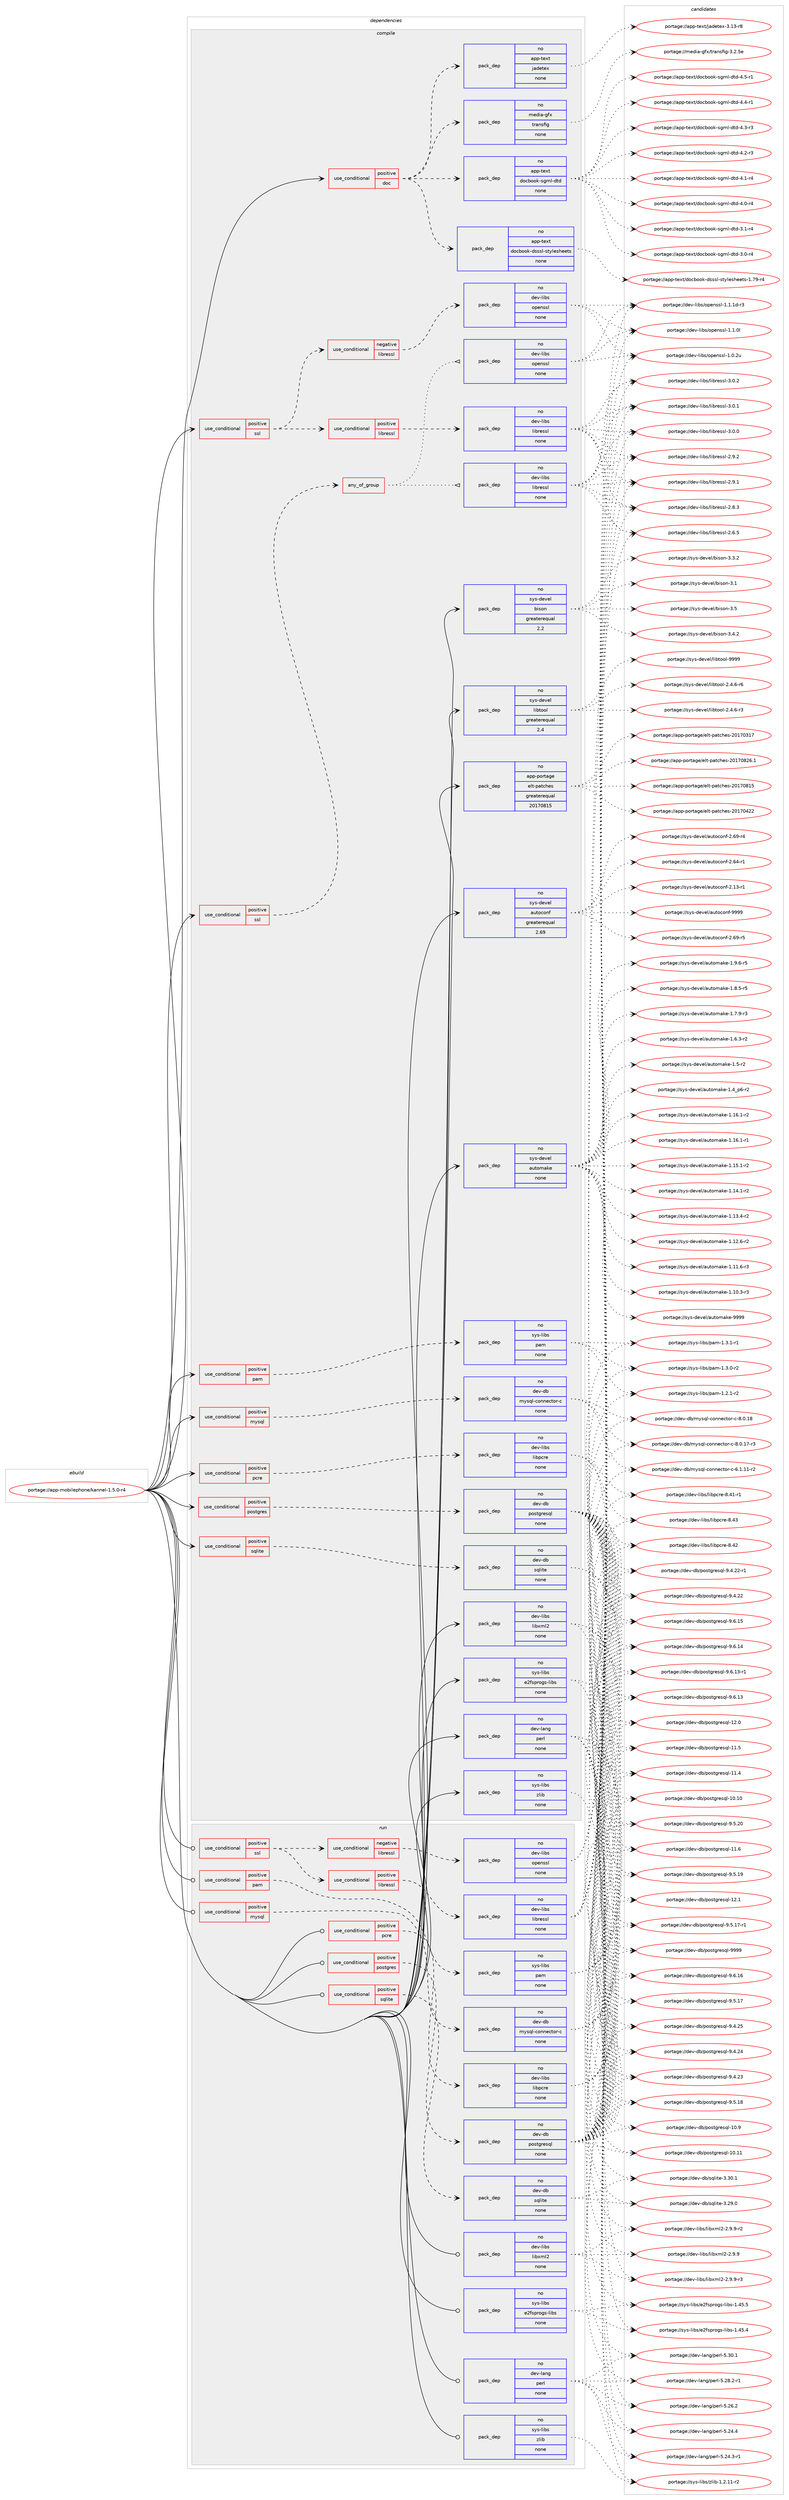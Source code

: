 digraph prolog {

# *************
# Graph options
# *************

newrank=true;
concentrate=true;
compound=true;
graph [rankdir=LR,fontname=Helvetica,fontsize=10,ranksep=1.5];#, ranksep=2.5, nodesep=0.2];
edge  [arrowhead=vee];
node  [fontname=Helvetica,fontsize=10];

# **********
# The ebuild
# **********

subgraph cluster_leftcol {
color=gray;
label=<<i>ebuild</i>>;
id [label="portage://app-mobilephone/kannel-1.5.0-r4", color=red, width=4, href="../app-mobilephone/kannel-1.5.0-r4.svg"];
}

# ****************
# The dependencies
# ****************

subgraph cluster_midcol {
color=gray;
label=<<i>dependencies</i>>;
subgraph cluster_compile {
fillcolor="#eeeeee";
style=filled;
label=<<i>compile</i>>;
subgraph cond142400 {
dependency608254 [label=<<TABLE BORDER="0" CELLBORDER="1" CELLSPACING="0" CELLPADDING="4"><TR><TD ROWSPAN="3" CELLPADDING="10">use_conditional</TD></TR><TR><TD>positive</TD></TR><TR><TD>doc</TD></TR></TABLE>>, shape=none, color=red];
subgraph pack457718 {
dependency608255 [label=<<TABLE BORDER="0" CELLBORDER="1" CELLSPACING="0" CELLPADDING="4" WIDTH="220"><TR><TD ROWSPAN="6" CELLPADDING="30">pack_dep</TD></TR><TR><TD WIDTH="110">no</TD></TR><TR><TD>media-gfx</TD></TR><TR><TD>transfig</TD></TR><TR><TD>none</TD></TR><TR><TD></TD></TR></TABLE>>, shape=none, color=blue];
}
dependency608254:e -> dependency608255:w [weight=20,style="dashed",arrowhead="vee"];
subgraph pack457719 {
dependency608256 [label=<<TABLE BORDER="0" CELLBORDER="1" CELLSPACING="0" CELLPADDING="4" WIDTH="220"><TR><TD ROWSPAN="6" CELLPADDING="30">pack_dep</TD></TR><TR><TD WIDTH="110">no</TD></TR><TR><TD>app-text</TD></TR><TR><TD>jadetex</TD></TR><TR><TD>none</TD></TR><TR><TD></TD></TR></TABLE>>, shape=none, color=blue];
}
dependency608254:e -> dependency608256:w [weight=20,style="dashed",arrowhead="vee"];
subgraph pack457720 {
dependency608257 [label=<<TABLE BORDER="0" CELLBORDER="1" CELLSPACING="0" CELLPADDING="4" WIDTH="220"><TR><TD ROWSPAN="6" CELLPADDING="30">pack_dep</TD></TR><TR><TD WIDTH="110">no</TD></TR><TR><TD>app-text</TD></TR><TR><TD>docbook-dsssl-stylesheets</TD></TR><TR><TD>none</TD></TR><TR><TD></TD></TR></TABLE>>, shape=none, color=blue];
}
dependency608254:e -> dependency608257:w [weight=20,style="dashed",arrowhead="vee"];
subgraph pack457721 {
dependency608258 [label=<<TABLE BORDER="0" CELLBORDER="1" CELLSPACING="0" CELLPADDING="4" WIDTH="220"><TR><TD ROWSPAN="6" CELLPADDING="30">pack_dep</TD></TR><TR><TD WIDTH="110">no</TD></TR><TR><TD>app-text</TD></TR><TR><TD>docbook-sgml-dtd</TD></TR><TR><TD>none</TD></TR><TR><TD></TD></TR></TABLE>>, shape=none, color=blue];
}
dependency608254:e -> dependency608258:w [weight=20,style="dashed",arrowhead="vee"];
}
id:e -> dependency608254:w [weight=20,style="solid",arrowhead="vee"];
subgraph cond142401 {
dependency608259 [label=<<TABLE BORDER="0" CELLBORDER="1" CELLSPACING="0" CELLPADDING="4"><TR><TD ROWSPAN="3" CELLPADDING="10">use_conditional</TD></TR><TR><TD>positive</TD></TR><TR><TD>mysql</TD></TR></TABLE>>, shape=none, color=red];
subgraph pack457722 {
dependency608260 [label=<<TABLE BORDER="0" CELLBORDER="1" CELLSPACING="0" CELLPADDING="4" WIDTH="220"><TR><TD ROWSPAN="6" CELLPADDING="30">pack_dep</TD></TR><TR><TD WIDTH="110">no</TD></TR><TR><TD>dev-db</TD></TR><TR><TD>mysql-connector-c</TD></TR><TR><TD>none</TD></TR><TR><TD></TD></TR></TABLE>>, shape=none, color=blue];
}
dependency608259:e -> dependency608260:w [weight=20,style="dashed",arrowhead="vee"];
}
id:e -> dependency608259:w [weight=20,style="solid",arrowhead="vee"];
subgraph cond142402 {
dependency608261 [label=<<TABLE BORDER="0" CELLBORDER="1" CELLSPACING="0" CELLPADDING="4"><TR><TD ROWSPAN="3" CELLPADDING="10">use_conditional</TD></TR><TR><TD>positive</TD></TR><TR><TD>pam</TD></TR></TABLE>>, shape=none, color=red];
subgraph pack457723 {
dependency608262 [label=<<TABLE BORDER="0" CELLBORDER="1" CELLSPACING="0" CELLPADDING="4" WIDTH="220"><TR><TD ROWSPAN="6" CELLPADDING="30">pack_dep</TD></TR><TR><TD WIDTH="110">no</TD></TR><TR><TD>sys-libs</TD></TR><TR><TD>pam</TD></TR><TR><TD>none</TD></TR><TR><TD></TD></TR></TABLE>>, shape=none, color=blue];
}
dependency608261:e -> dependency608262:w [weight=20,style="dashed",arrowhead="vee"];
}
id:e -> dependency608261:w [weight=20,style="solid",arrowhead="vee"];
subgraph cond142403 {
dependency608263 [label=<<TABLE BORDER="0" CELLBORDER="1" CELLSPACING="0" CELLPADDING="4"><TR><TD ROWSPAN="3" CELLPADDING="10">use_conditional</TD></TR><TR><TD>positive</TD></TR><TR><TD>pcre</TD></TR></TABLE>>, shape=none, color=red];
subgraph pack457724 {
dependency608264 [label=<<TABLE BORDER="0" CELLBORDER="1" CELLSPACING="0" CELLPADDING="4" WIDTH="220"><TR><TD ROWSPAN="6" CELLPADDING="30">pack_dep</TD></TR><TR><TD WIDTH="110">no</TD></TR><TR><TD>dev-libs</TD></TR><TR><TD>libpcre</TD></TR><TR><TD>none</TD></TR><TR><TD></TD></TR></TABLE>>, shape=none, color=blue];
}
dependency608263:e -> dependency608264:w [weight=20,style="dashed",arrowhead="vee"];
}
id:e -> dependency608263:w [weight=20,style="solid",arrowhead="vee"];
subgraph cond142404 {
dependency608265 [label=<<TABLE BORDER="0" CELLBORDER="1" CELLSPACING="0" CELLPADDING="4"><TR><TD ROWSPAN="3" CELLPADDING="10">use_conditional</TD></TR><TR><TD>positive</TD></TR><TR><TD>postgres</TD></TR></TABLE>>, shape=none, color=red];
subgraph pack457725 {
dependency608266 [label=<<TABLE BORDER="0" CELLBORDER="1" CELLSPACING="0" CELLPADDING="4" WIDTH="220"><TR><TD ROWSPAN="6" CELLPADDING="30">pack_dep</TD></TR><TR><TD WIDTH="110">no</TD></TR><TR><TD>dev-db</TD></TR><TR><TD>postgresql</TD></TR><TR><TD>none</TD></TR><TR><TD></TD></TR></TABLE>>, shape=none, color=blue];
}
dependency608265:e -> dependency608266:w [weight=20,style="dashed",arrowhead="vee"];
}
id:e -> dependency608265:w [weight=20,style="solid",arrowhead="vee"];
subgraph cond142405 {
dependency608267 [label=<<TABLE BORDER="0" CELLBORDER="1" CELLSPACING="0" CELLPADDING="4"><TR><TD ROWSPAN="3" CELLPADDING="10">use_conditional</TD></TR><TR><TD>positive</TD></TR><TR><TD>sqlite</TD></TR></TABLE>>, shape=none, color=red];
subgraph pack457726 {
dependency608268 [label=<<TABLE BORDER="0" CELLBORDER="1" CELLSPACING="0" CELLPADDING="4" WIDTH="220"><TR><TD ROWSPAN="6" CELLPADDING="30">pack_dep</TD></TR><TR><TD WIDTH="110">no</TD></TR><TR><TD>dev-db</TD></TR><TR><TD>sqlite</TD></TR><TR><TD>none</TD></TR><TR><TD></TD></TR></TABLE>>, shape=none, color=blue];
}
dependency608267:e -> dependency608268:w [weight=20,style="dashed",arrowhead="vee"];
}
id:e -> dependency608267:w [weight=20,style="solid",arrowhead="vee"];
subgraph cond142406 {
dependency608269 [label=<<TABLE BORDER="0" CELLBORDER="1" CELLSPACING="0" CELLPADDING="4"><TR><TD ROWSPAN="3" CELLPADDING="10">use_conditional</TD></TR><TR><TD>positive</TD></TR><TR><TD>ssl</TD></TR></TABLE>>, shape=none, color=red];
subgraph any7860 {
dependency608270 [label=<<TABLE BORDER="0" CELLBORDER="1" CELLSPACING="0" CELLPADDING="4"><TR><TD CELLPADDING="10">any_of_group</TD></TR></TABLE>>, shape=none, color=red];subgraph pack457727 {
dependency608271 [label=<<TABLE BORDER="0" CELLBORDER="1" CELLSPACING="0" CELLPADDING="4" WIDTH="220"><TR><TD ROWSPAN="6" CELLPADDING="30">pack_dep</TD></TR><TR><TD WIDTH="110">no</TD></TR><TR><TD>dev-libs</TD></TR><TR><TD>openssl</TD></TR><TR><TD>none</TD></TR><TR><TD></TD></TR></TABLE>>, shape=none, color=blue];
}
dependency608270:e -> dependency608271:w [weight=20,style="dotted",arrowhead="oinv"];
subgraph pack457728 {
dependency608272 [label=<<TABLE BORDER="0" CELLBORDER="1" CELLSPACING="0" CELLPADDING="4" WIDTH="220"><TR><TD ROWSPAN="6" CELLPADDING="30">pack_dep</TD></TR><TR><TD WIDTH="110">no</TD></TR><TR><TD>dev-libs</TD></TR><TR><TD>libressl</TD></TR><TR><TD>none</TD></TR><TR><TD></TD></TR></TABLE>>, shape=none, color=blue];
}
dependency608270:e -> dependency608272:w [weight=20,style="dotted",arrowhead="oinv"];
}
dependency608269:e -> dependency608270:w [weight=20,style="dashed",arrowhead="vee"];
}
id:e -> dependency608269:w [weight=20,style="solid",arrowhead="vee"];
subgraph cond142407 {
dependency608273 [label=<<TABLE BORDER="0" CELLBORDER="1" CELLSPACING="0" CELLPADDING="4"><TR><TD ROWSPAN="3" CELLPADDING="10">use_conditional</TD></TR><TR><TD>positive</TD></TR><TR><TD>ssl</TD></TR></TABLE>>, shape=none, color=red];
subgraph cond142408 {
dependency608274 [label=<<TABLE BORDER="0" CELLBORDER="1" CELLSPACING="0" CELLPADDING="4"><TR><TD ROWSPAN="3" CELLPADDING="10">use_conditional</TD></TR><TR><TD>positive</TD></TR><TR><TD>libressl</TD></TR></TABLE>>, shape=none, color=red];
subgraph pack457729 {
dependency608275 [label=<<TABLE BORDER="0" CELLBORDER="1" CELLSPACING="0" CELLPADDING="4" WIDTH="220"><TR><TD ROWSPAN="6" CELLPADDING="30">pack_dep</TD></TR><TR><TD WIDTH="110">no</TD></TR><TR><TD>dev-libs</TD></TR><TR><TD>libressl</TD></TR><TR><TD>none</TD></TR><TR><TD></TD></TR></TABLE>>, shape=none, color=blue];
}
dependency608274:e -> dependency608275:w [weight=20,style="dashed",arrowhead="vee"];
}
dependency608273:e -> dependency608274:w [weight=20,style="dashed",arrowhead="vee"];
subgraph cond142409 {
dependency608276 [label=<<TABLE BORDER="0" CELLBORDER="1" CELLSPACING="0" CELLPADDING="4"><TR><TD ROWSPAN="3" CELLPADDING="10">use_conditional</TD></TR><TR><TD>negative</TD></TR><TR><TD>libressl</TD></TR></TABLE>>, shape=none, color=red];
subgraph pack457730 {
dependency608277 [label=<<TABLE BORDER="0" CELLBORDER="1" CELLSPACING="0" CELLPADDING="4" WIDTH="220"><TR><TD ROWSPAN="6" CELLPADDING="30">pack_dep</TD></TR><TR><TD WIDTH="110">no</TD></TR><TR><TD>dev-libs</TD></TR><TR><TD>openssl</TD></TR><TR><TD>none</TD></TR><TR><TD></TD></TR></TABLE>>, shape=none, color=blue];
}
dependency608276:e -> dependency608277:w [weight=20,style="dashed",arrowhead="vee"];
}
dependency608273:e -> dependency608276:w [weight=20,style="dashed",arrowhead="vee"];
}
id:e -> dependency608273:w [weight=20,style="solid",arrowhead="vee"];
subgraph pack457731 {
dependency608278 [label=<<TABLE BORDER="0" CELLBORDER="1" CELLSPACING="0" CELLPADDING="4" WIDTH="220"><TR><TD ROWSPAN="6" CELLPADDING="30">pack_dep</TD></TR><TR><TD WIDTH="110">no</TD></TR><TR><TD>app-portage</TD></TR><TR><TD>elt-patches</TD></TR><TR><TD>greaterequal</TD></TR><TR><TD>20170815</TD></TR></TABLE>>, shape=none, color=blue];
}
id:e -> dependency608278:w [weight=20,style="solid",arrowhead="vee"];
subgraph pack457732 {
dependency608279 [label=<<TABLE BORDER="0" CELLBORDER="1" CELLSPACING="0" CELLPADDING="4" WIDTH="220"><TR><TD ROWSPAN="6" CELLPADDING="30">pack_dep</TD></TR><TR><TD WIDTH="110">no</TD></TR><TR><TD>dev-lang</TD></TR><TR><TD>perl</TD></TR><TR><TD>none</TD></TR><TR><TD></TD></TR></TABLE>>, shape=none, color=blue];
}
id:e -> dependency608279:w [weight=20,style="solid",arrowhead="vee"];
subgraph pack457733 {
dependency608280 [label=<<TABLE BORDER="0" CELLBORDER="1" CELLSPACING="0" CELLPADDING="4" WIDTH="220"><TR><TD ROWSPAN="6" CELLPADDING="30">pack_dep</TD></TR><TR><TD WIDTH="110">no</TD></TR><TR><TD>dev-libs</TD></TR><TR><TD>libxml2</TD></TR><TR><TD>none</TD></TR><TR><TD></TD></TR></TABLE>>, shape=none, color=blue];
}
id:e -> dependency608280:w [weight=20,style="solid",arrowhead="vee"];
subgraph pack457734 {
dependency608281 [label=<<TABLE BORDER="0" CELLBORDER="1" CELLSPACING="0" CELLPADDING="4" WIDTH="220"><TR><TD ROWSPAN="6" CELLPADDING="30">pack_dep</TD></TR><TR><TD WIDTH="110">no</TD></TR><TR><TD>sys-devel</TD></TR><TR><TD>autoconf</TD></TR><TR><TD>greaterequal</TD></TR><TR><TD>2.69</TD></TR></TABLE>>, shape=none, color=blue];
}
id:e -> dependency608281:w [weight=20,style="solid",arrowhead="vee"];
subgraph pack457735 {
dependency608282 [label=<<TABLE BORDER="0" CELLBORDER="1" CELLSPACING="0" CELLPADDING="4" WIDTH="220"><TR><TD ROWSPAN="6" CELLPADDING="30">pack_dep</TD></TR><TR><TD WIDTH="110">no</TD></TR><TR><TD>sys-devel</TD></TR><TR><TD>automake</TD></TR><TR><TD>none</TD></TR><TR><TD></TD></TR></TABLE>>, shape=none, color=blue];
}
id:e -> dependency608282:w [weight=20,style="solid",arrowhead="vee"];
subgraph pack457736 {
dependency608283 [label=<<TABLE BORDER="0" CELLBORDER="1" CELLSPACING="0" CELLPADDING="4" WIDTH="220"><TR><TD ROWSPAN="6" CELLPADDING="30">pack_dep</TD></TR><TR><TD WIDTH="110">no</TD></TR><TR><TD>sys-devel</TD></TR><TR><TD>bison</TD></TR><TR><TD>greaterequal</TD></TR><TR><TD>2.2</TD></TR></TABLE>>, shape=none, color=blue];
}
id:e -> dependency608283:w [weight=20,style="solid",arrowhead="vee"];
subgraph pack457737 {
dependency608284 [label=<<TABLE BORDER="0" CELLBORDER="1" CELLSPACING="0" CELLPADDING="4" WIDTH="220"><TR><TD ROWSPAN="6" CELLPADDING="30">pack_dep</TD></TR><TR><TD WIDTH="110">no</TD></TR><TR><TD>sys-devel</TD></TR><TR><TD>libtool</TD></TR><TR><TD>greaterequal</TD></TR><TR><TD>2.4</TD></TR></TABLE>>, shape=none, color=blue];
}
id:e -> dependency608284:w [weight=20,style="solid",arrowhead="vee"];
subgraph pack457738 {
dependency608285 [label=<<TABLE BORDER="0" CELLBORDER="1" CELLSPACING="0" CELLPADDING="4" WIDTH="220"><TR><TD ROWSPAN="6" CELLPADDING="30">pack_dep</TD></TR><TR><TD WIDTH="110">no</TD></TR><TR><TD>sys-libs</TD></TR><TR><TD>e2fsprogs-libs</TD></TR><TR><TD>none</TD></TR><TR><TD></TD></TR></TABLE>>, shape=none, color=blue];
}
id:e -> dependency608285:w [weight=20,style="solid",arrowhead="vee"];
subgraph pack457739 {
dependency608286 [label=<<TABLE BORDER="0" CELLBORDER="1" CELLSPACING="0" CELLPADDING="4" WIDTH="220"><TR><TD ROWSPAN="6" CELLPADDING="30">pack_dep</TD></TR><TR><TD WIDTH="110">no</TD></TR><TR><TD>sys-libs</TD></TR><TR><TD>zlib</TD></TR><TR><TD>none</TD></TR><TR><TD></TD></TR></TABLE>>, shape=none, color=blue];
}
id:e -> dependency608286:w [weight=20,style="solid",arrowhead="vee"];
}
subgraph cluster_compileandrun {
fillcolor="#eeeeee";
style=filled;
label=<<i>compile and run</i>>;
}
subgraph cluster_run {
fillcolor="#eeeeee";
style=filled;
label=<<i>run</i>>;
subgraph cond142410 {
dependency608287 [label=<<TABLE BORDER="0" CELLBORDER="1" CELLSPACING="0" CELLPADDING="4"><TR><TD ROWSPAN="3" CELLPADDING="10">use_conditional</TD></TR><TR><TD>positive</TD></TR><TR><TD>mysql</TD></TR></TABLE>>, shape=none, color=red];
subgraph pack457740 {
dependency608288 [label=<<TABLE BORDER="0" CELLBORDER="1" CELLSPACING="0" CELLPADDING="4" WIDTH="220"><TR><TD ROWSPAN="6" CELLPADDING="30">pack_dep</TD></TR><TR><TD WIDTH="110">no</TD></TR><TR><TD>dev-db</TD></TR><TR><TD>mysql-connector-c</TD></TR><TR><TD>none</TD></TR><TR><TD></TD></TR></TABLE>>, shape=none, color=blue];
}
dependency608287:e -> dependency608288:w [weight=20,style="dashed",arrowhead="vee"];
}
id:e -> dependency608287:w [weight=20,style="solid",arrowhead="odot"];
subgraph cond142411 {
dependency608289 [label=<<TABLE BORDER="0" CELLBORDER="1" CELLSPACING="0" CELLPADDING="4"><TR><TD ROWSPAN="3" CELLPADDING="10">use_conditional</TD></TR><TR><TD>positive</TD></TR><TR><TD>pam</TD></TR></TABLE>>, shape=none, color=red];
subgraph pack457741 {
dependency608290 [label=<<TABLE BORDER="0" CELLBORDER="1" CELLSPACING="0" CELLPADDING="4" WIDTH="220"><TR><TD ROWSPAN="6" CELLPADDING="30">pack_dep</TD></TR><TR><TD WIDTH="110">no</TD></TR><TR><TD>sys-libs</TD></TR><TR><TD>pam</TD></TR><TR><TD>none</TD></TR><TR><TD></TD></TR></TABLE>>, shape=none, color=blue];
}
dependency608289:e -> dependency608290:w [weight=20,style="dashed",arrowhead="vee"];
}
id:e -> dependency608289:w [weight=20,style="solid",arrowhead="odot"];
subgraph cond142412 {
dependency608291 [label=<<TABLE BORDER="0" CELLBORDER="1" CELLSPACING="0" CELLPADDING="4"><TR><TD ROWSPAN="3" CELLPADDING="10">use_conditional</TD></TR><TR><TD>positive</TD></TR><TR><TD>pcre</TD></TR></TABLE>>, shape=none, color=red];
subgraph pack457742 {
dependency608292 [label=<<TABLE BORDER="0" CELLBORDER="1" CELLSPACING="0" CELLPADDING="4" WIDTH="220"><TR><TD ROWSPAN="6" CELLPADDING="30">pack_dep</TD></TR><TR><TD WIDTH="110">no</TD></TR><TR><TD>dev-libs</TD></TR><TR><TD>libpcre</TD></TR><TR><TD>none</TD></TR><TR><TD></TD></TR></TABLE>>, shape=none, color=blue];
}
dependency608291:e -> dependency608292:w [weight=20,style="dashed",arrowhead="vee"];
}
id:e -> dependency608291:w [weight=20,style="solid",arrowhead="odot"];
subgraph cond142413 {
dependency608293 [label=<<TABLE BORDER="0" CELLBORDER="1" CELLSPACING="0" CELLPADDING="4"><TR><TD ROWSPAN="3" CELLPADDING="10">use_conditional</TD></TR><TR><TD>positive</TD></TR><TR><TD>postgres</TD></TR></TABLE>>, shape=none, color=red];
subgraph pack457743 {
dependency608294 [label=<<TABLE BORDER="0" CELLBORDER="1" CELLSPACING="0" CELLPADDING="4" WIDTH="220"><TR><TD ROWSPAN="6" CELLPADDING="30">pack_dep</TD></TR><TR><TD WIDTH="110">no</TD></TR><TR><TD>dev-db</TD></TR><TR><TD>postgresql</TD></TR><TR><TD>none</TD></TR><TR><TD></TD></TR></TABLE>>, shape=none, color=blue];
}
dependency608293:e -> dependency608294:w [weight=20,style="dashed",arrowhead="vee"];
}
id:e -> dependency608293:w [weight=20,style="solid",arrowhead="odot"];
subgraph cond142414 {
dependency608295 [label=<<TABLE BORDER="0" CELLBORDER="1" CELLSPACING="0" CELLPADDING="4"><TR><TD ROWSPAN="3" CELLPADDING="10">use_conditional</TD></TR><TR><TD>positive</TD></TR><TR><TD>sqlite</TD></TR></TABLE>>, shape=none, color=red];
subgraph pack457744 {
dependency608296 [label=<<TABLE BORDER="0" CELLBORDER="1" CELLSPACING="0" CELLPADDING="4" WIDTH="220"><TR><TD ROWSPAN="6" CELLPADDING="30">pack_dep</TD></TR><TR><TD WIDTH="110">no</TD></TR><TR><TD>dev-db</TD></TR><TR><TD>sqlite</TD></TR><TR><TD>none</TD></TR><TR><TD></TD></TR></TABLE>>, shape=none, color=blue];
}
dependency608295:e -> dependency608296:w [weight=20,style="dashed",arrowhead="vee"];
}
id:e -> dependency608295:w [weight=20,style="solid",arrowhead="odot"];
subgraph cond142415 {
dependency608297 [label=<<TABLE BORDER="0" CELLBORDER="1" CELLSPACING="0" CELLPADDING="4"><TR><TD ROWSPAN="3" CELLPADDING="10">use_conditional</TD></TR><TR><TD>positive</TD></TR><TR><TD>ssl</TD></TR></TABLE>>, shape=none, color=red];
subgraph cond142416 {
dependency608298 [label=<<TABLE BORDER="0" CELLBORDER="1" CELLSPACING="0" CELLPADDING="4"><TR><TD ROWSPAN="3" CELLPADDING="10">use_conditional</TD></TR><TR><TD>positive</TD></TR><TR><TD>libressl</TD></TR></TABLE>>, shape=none, color=red];
subgraph pack457745 {
dependency608299 [label=<<TABLE BORDER="0" CELLBORDER="1" CELLSPACING="0" CELLPADDING="4" WIDTH="220"><TR><TD ROWSPAN="6" CELLPADDING="30">pack_dep</TD></TR><TR><TD WIDTH="110">no</TD></TR><TR><TD>dev-libs</TD></TR><TR><TD>libressl</TD></TR><TR><TD>none</TD></TR><TR><TD></TD></TR></TABLE>>, shape=none, color=blue];
}
dependency608298:e -> dependency608299:w [weight=20,style="dashed",arrowhead="vee"];
}
dependency608297:e -> dependency608298:w [weight=20,style="dashed",arrowhead="vee"];
subgraph cond142417 {
dependency608300 [label=<<TABLE BORDER="0" CELLBORDER="1" CELLSPACING="0" CELLPADDING="4"><TR><TD ROWSPAN="3" CELLPADDING="10">use_conditional</TD></TR><TR><TD>negative</TD></TR><TR><TD>libressl</TD></TR></TABLE>>, shape=none, color=red];
subgraph pack457746 {
dependency608301 [label=<<TABLE BORDER="0" CELLBORDER="1" CELLSPACING="0" CELLPADDING="4" WIDTH="220"><TR><TD ROWSPAN="6" CELLPADDING="30">pack_dep</TD></TR><TR><TD WIDTH="110">no</TD></TR><TR><TD>dev-libs</TD></TR><TR><TD>openssl</TD></TR><TR><TD>none</TD></TR><TR><TD></TD></TR></TABLE>>, shape=none, color=blue];
}
dependency608300:e -> dependency608301:w [weight=20,style="dashed",arrowhead="vee"];
}
dependency608297:e -> dependency608300:w [weight=20,style="dashed",arrowhead="vee"];
}
id:e -> dependency608297:w [weight=20,style="solid",arrowhead="odot"];
subgraph pack457747 {
dependency608302 [label=<<TABLE BORDER="0" CELLBORDER="1" CELLSPACING="0" CELLPADDING="4" WIDTH="220"><TR><TD ROWSPAN="6" CELLPADDING="30">pack_dep</TD></TR><TR><TD WIDTH="110">no</TD></TR><TR><TD>dev-lang</TD></TR><TR><TD>perl</TD></TR><TR><TD>none</TD></TR><TR><TD></TD></TR></TABLE>>, shape=none, color=blue];
}
id:e -> dependency608302:w [weight=20,style="solid",arrowhead="odot"];
subgraph pack457748 {
dependency608303 [label=<<TABLE BORDER="0" CELLBORDER="1" CELLSPACING="0" CELLPADDING="4" WIDTH="220"><TR><TD ROWSPAN="6" CELLPADDING="30">pack_dep</TD></TR><TR><TD WIDTH="110">no</TD></TR><TR><TD>dev-libs</TD></TR><TR><TD>libxml2</TD></TR><TR><TD>none</TD></TR><TR><TD></TD></TR></TABLE>>, shape=none, color=blue];
}
id:e -> dependency608303:w [weight=20,style="solid",arrowhead="odot"];
subgraph pack457749 {
dependency608304 [label=<<TABLE BORDER="0" CELLBORDER="1" CELLSPACING="0" CELLPADDING="4" WIDTH="220"><TR><TD ROWSPAN="6" CELLPADDING="30">pack_dep</TD></TR><TR><TD WIDTH="110">no</TD></TR><TR><TD>sys-libs</TD></TR><TR><TD>e2fsprogs-libs</TD></TR><TR><TD>none</TD></TR><TR><TD></TD></TR></TABLE>>, shape=none, color=blue];
}
id:e -> dependency608304:w [weight=20,style="solid",arrowhead="odot"];
subgraph pack457750 {
dependency608305 [label=<<TABLE BORDER="0" CELLBORDER="1" CELLSPACING="0" CELLPADDING="4" WIDTH="220"><TR><TD ROWSPAN="6" CELLPADDING="30">pack_dep</TD></TR><TR><TD WIDTH="110">no</TD></TR><TR><TD>sys-libs</TD></TR><TR><TD>zlib</TD></TR><TR><TD>none</TD></TR><TR><TD></TD></TR></TABLE>>, shape=none, color=blue];
}
id:e -> dependency608305:w [weight=20,style="solid",arrowhead="odot"];
}
}

# **************
# The candidates
# **************

subgraph cluster_choices {
rank=same;
color=gray;
label=<<i>candidates</i>>;

subgraph choice457718 {
color=black;
nodesep=1;
choice10910110010597451031021204711611497110115102105103455146504653101 [label="portage://media-gfx/transfig-3.2.5e", color=red, width=4,href="../media-gfx/transfig-3.2.5e.svg"];
dependency608255:e -> choice10910110010597451031021204711611497110115102105103455146504653101:w [style=dotted,weight="100"];
}
subgraph choice457719 {
color=black;
nodesep=1;
choice9711211245116101120116471069710010111610112045514649514511456 [label="portage://app-text/jadetex-3.13-r8", color=red, width=4,href="../app-text/jadetex-3.13-r8.svg"];
dependency608256:e -> choice9711211245116101120116471069710010111610112045514649514511456:w [style=dotted,weight="100"];
}
subgraph choice457720 {
color=black;
nodesep=1;
choice9711211245116101120116471001119998111111107451001151151151084511511612110810111510410110111611545494655574511452 [label="portage://app-text/docbook-dsssl-stylesheets-1.79-r4", color=red, width=4,href="../app-text/docbook-dsssl-stylesheets-1.79-r4.svg"];
dependency608257:e -> choice9711211245116101120116471001119998111111107451001151151151084511511612110810111510410110111611545494655574511452:w [style=dotted,weight="100"];
}
subgraph choice457721 {
color=black;
nodesep=1;
choice97112112451161011201164710011199981111111074511510310910845100116100455246534511449 [label="portage://app-text/docbook-sgml-dtd-4.5-r1", color=red, width=4,href="../app-text/docbook-sgml-dtd-4.5-r1.svg"];
choice97112112451161011201164710011199981111111074511510310910845100116100455246524511449 [label="portage://app-text/docbook-sgml-dtd-4.4-r1", color=red, width=4,href="../app-text/docbook-sgml-dtd-4.4-r1.svg"];
choice97112112451161011201164710011199981111111074511510310910845100116100455246514511451 [label="portage://app-text/docbook-sgml-dtd-4.3-r3", color=red, width=4,href="../app-text/docbook-sgml-dtd-4.3-r3.svg"];
choice97112112451161011201164710011199981111111074511510310910845100116100455246504511451 [label="portage://app-text/docbook-sgml-dtd-4.2-r3", color=red, width=4,href="../app-text/docbook-sgml-dtd-4.2-r3.svg"];
choice97112112451161011201164710011199981111111074511510310910845100116100455246494511452 [label="portage://app-text/docbook-sgml-dtd-4.1-r4", color=red, width=4,href="../app-text/docbook-sgml-dtd-4.1-r4.svg"];
choice97112112451161011201164710011199981111111074511510310910845100116100455246484511452 [label="portage://app-text/docbook-sgml-dtd-4.0-r4", color=red, width=4,href="../app-text/docbook-sgml-dtd-4.0-r4.svg"];
choice97112112451161011201164710011199981111111074511510310910845100116100455146494511452 [label="portage://app-text/docbook-sgml-dtd-3.1-r4", color=red, width=4,href="../app-text/docbook-sgml-dtd-3.1-r4.svg"];
choice97112112451161011201164710011199981111111074511510310910845100116100455146484511452 [label="portage://app-text/docbook-sgml-dtd-3.0-r4", color=red, width=4,href="../app-text/docbook-sgml-dtd-3.0-r4.svg"];
dependency608258:e -> choice97112112451161011201164710011199981111111074511510310910845100116100455246534511449:w [style=dotted,weight="100"];
dependency608258:e -> choice97112112451161011201164710011199981111111074511510310910845100116100455246524511449:w [style=dotted,weight="100"];
dependency608258:e -> choice97112112451161011201164710011199981111111074511510310910845100116100455246514511451:w [style=dotted,weight="100"];
dependency608258:e -> choice97112112451161011201164710011199981111111074511510310910845100116100455246504511451:w [style=dotted,weight="100"];
dependency608258:e -> choice97112112451161011201164710011199981111111074511510310910845100116100455246494511452:w [style=dotted,weight="100"];
dependency608258:e -> choice97112112451161011201164710011199981111111074511510310910845100116100455246484511452:w [style=dotted,weight="100"];
dependency608258:e -> choice97112112451161011201164710011199981111111074511510310910845100116100455146494511452:w [style=dotted,weight="100"];
dependency608258:e -> choice97112112451161011201164710011199981111111074511510310910845100116100455146484511452:w [style=dotted,weight="100"];
}
subgraph choice457722 {
color=black;
nodesep=1;
choice100101118451009847109121115113108459911111011010199116111114459945564648464956 [label="portage://dev-db/mysql-connector-c-8.0.18", color=red, width=4,href="../dev-db/mysql-connector-c-8.0.18.svg"];
choice1001011184510098471091211151131084599111110110101991161111144599455646484649554511451 [label="portage://dev-db/mysql-connector-c-8.0.17-r3", color=red, width=4,href="../dev-db/mysql-connector-c-8.0.17-r3.svg"];
choice1001011184510098471091211151131084599111110110101991161111144599455446494649494511450 [label="portage://dev-db/mysql-connector-c-6.1.11-r2", color=red, width=4,href="../dev-db/mysql-connector-c-6.1.11-r2.svg"];
dependency608260:e -> choice100101118451009847109121115113108459911111011010199116111114459945564648464956:w [style=dotted,weight="100"];
dependency608260:e -> choice1001011184510098471091211151131084599111110110101991161111144599455646484649554511451:w [style=dotted,weight="100"];
dependency608260:e -> choice1001011184510098471091211151131084599111110110101991161111144599455446494649494511450:w [style=dotted,weight="100"];
}
subgraph choice457723 {
color=black;
nodesep=1;
choice115121115451081059811547112971094549465146494511449 [label="portage://sys-libs/pam-1.3.1-r1", color=red, width=4,href="../sys-libs/pam-1.3.1-r1.svg"];
choice115121115451081059811547112971094549465146484511450 [label="portage://sys-libs/pam-1.3.0-r2", color=red, width=4,href="../sys-libs/pam-1.3.0-r2.svg"];
choice115121115451081059811547112971094549465046494511450 [label="portage://sys-libs/pam-1.2.1-r2", color=red, width=4,href="../sys-libs/pam-1.2.1-r2.svg"];
dependency608262:e -> choice115121115451081059811547112971094549465146494511449:w [style=dotted,weight="100"];
dependency608262:e -> choice115121115451081059811547112971094549465146484511450:w [style=dotted,weight="100"];
dependency608262:e -> choice115121115451081059811547112971094549465046494511450:w [style=dotted,weight="100"];
}
subgraph choice457724 {
color=black;
nodesep=1;
choice10010111845108105981154710810598112991141014556465251 [label="portage://dev-libs/libpcre-8.43", color=red, width=4,href="../dev-libs/libpcre-8.43.svg"];
choice10010111845108105981154710810598112991141014556465250 [label="portage://dev-libs/libpcre-8.42", color=red, width=4,href="../dev-libs/libpcre-8.42.svg"];
choice100101118451081059811547108105981129911410145564652494511449 [label="portage://dev-libs/libpcre-8.41-r1", color=red, width=4,href="../dev-libs/libpcre-8.41-r1.svg"];
dependency608264:e -> choice10010111845108105981154710810598112991141014556465251:w [style=dotted,weight="100"];
dependency608264:e -> choice10010111845108105981154710810598112991141014556465250:w [style=dotted,weight="100"];
dependency608264:e -> choice100101118451081059811547108105981129911410145564652494511449:w [style=dotted,weight="100"];
}
subgraph choice457725 {
color=black;
nodesep=1;
choice1001011184510098471121111151161031141011151131084557575757 [label="portage://dev-db/postgresql-9999", color=red, width=4,href="../dev-db/postgresql-9999.svg"];
choice10010111845100984711211111511610311410111511310845574654464954 [label="portage://dev-db/postgresql-9.6.16", color=red, width=4,href="../dev-db/postgresql-9.6.16.svg"];
choice10010111845100984711211111511610311410111511310845574654464953 [label="portage://dev-db/postgresql-9.6.15", color=red, width=4,href="../dev-db/postgresql-9.6.15.svg"];
choice10010111845100984711211111511610311410111511310845574654464952 [label="portage://dev-db/postgresql-9.6.14", color=red, width=4,href="../dev-db/postgresql-9.6.14.svg"];
choice100101118451009847112111115116103114101115113108455746544649514511449 [label="portage://dev-db/postgresql-9.6.13-r1", color=red, width=4,href="../dev-db/postgresql-9.6.13-r1.svg"];
choice10010111845100984711211111511610311410111511310845574654464951 [label="portage://dev-db/postgresql-9.6.13", color=red, width=4,href="../dev-db/postgresql-9.6.13.svg"];
choice10010111845100984711211111511610311410111511310845574653465048 [label="portage://dev-db/postgresql-9.5.20", color=red, width=4,href="../dev-db/postgresql-9.5.20.svg"];
choice10010111845100984711211111511610311410111511310845574653464957 [label="portage://dev-db/postgresql-9.5.19", color=red, width=4,href="../dev-db/postgresql-9.5.19.svg"];
choice10010111845100984711211111511610311410111511310845574653464956 [label="portage://dev-db/postgresql-9.5.18", color=red, width=4,href="../dev-db/postgresql-9.5.18.svg"];
choice100101118451009847112111115116103114101115113108455746534649554511449 [label="portage://dev-db/postgresql-9.5.17-r1", color=red, width=4,href="../dev-db/postgresql-9.5.17-r1.svg"];
choice10010111845100984711211111511610311410111511310845574653464955 [label="portage://dev-db/postgresql-9.5.17", color=red, width=4,href="../dev-db/postgresql-9.5.17.svg"];
choice10010111845100984711211111511610311410111511310845574652465053 [label="portage://dev-db/postgresql-9.4.25", color=red, width=4,href="../dev-db/postgresql-9.4.25.svg"];
choice10010111845100984711211111511610311410111511310845574652465052 [label="portage://dev-db/postgresql-9.4.24", color=red, width=4,href="../dev-db/postgresql-9.4.24.svg"];
choice10010111845100984711211111511610311410111511310845574652465051 [label="portage://dev-db/postgresql-9.4.23", color=red, width=4,href="../dev-db/postgresql-9.4.23.svg"];
choice100101118451009847112111115116103114101115113108455746524650504511449 [label="portage://dev-db/postgresql-9.4.22-r1", color=red, width=4,href="../dev-db/postgresql-9.4.22-r1.svg"];
choice10010111845100984711211111511610311410111511310845574652465050 [label="portage://dev-db/postgresql-9.4.22", color=red, width=4,href="../dev-db/postgresql-9.4.22.svg"];
choice1001011184510098471121111151161031141011151131084549504649 [label="portage://dev-db/postgresql-12.1", color=red, width=4,href="../dev-db/postgresql-12.1.svg"];
choice1001011184510098471121111151161031141011151131084549504648 [label="portage://dev-db/postgresql-12.0", color=red, width=4,href="../dev-db/postgresql-12.0.svg"];
choice1001011184510098471121111151161031141011151131084549494654 [label="portage://dev-db/postgresql-11.6", color=red, width=4,href="../dev-db/postgresql-11.6.svg"];
choice1001011184510098471121111151161031141011151131084549494653 [label="portage://dev-db/postgresql-11.5", color=red, width=4,href="../dev-db/postgresql-11.5.svg"];
choice1001011184510098471121111151161031141011151131084549494652 [label="portage://dev-db/postgresql-11.4", color=red, width=4,href="../dev-db/postgresql-11.4.svg"];
choice1001011184510098471121111151161031141011151131084549484657 [label="portage://dev-db/postgresql-10.9", color=red, width=4,href="../dev-db/postgresql-10.9.svg"];
choice100101118451009847112111115116103114101115113108454948464949 [label="portage://dev-db/postgresql-10.11", color=red, width=4,href="../dev-db/postgresql-10.11.svg"];
choice100101118451009847112111115116103114101115113108454948464948 [label="portage://dev-db/postgresql-10.10", color=red, width=4,href="../dev-db/postgresql-10.10.svg"];
dependency608266:e -> choice1001011184510098471121111151161031141011151131084557575757:w [style=dotted,weight="100"];
dependency608266:e -> choice10010111845100984711211111511610311410111511310845574654464954:w [style=dotted,weight="100"];
dependency608266:e -> choice10010111845100984711211111511610311410111511310845574654464953:w [style=dotted,weight="100"];
dependency608266:e -> choice10010111845100984711211111511610311410111511310845574654464952:w [style=dotted,weight="100"];
dependency608266:e -> choice100101118451009847112111115116103114101115113108455746544649514511449:w [style=dotted,weight="100"];
dependency608266:e -> choice10010111845100984711211111511610311410111511310845574654464951:w [style=dotted,weight="100"];
dependency608266:e -> choice10010111845100984711211111511610311410111511310845574653465048:w [style=dotted,weight="100"];
dependency608266:e -> choice10010111845100984711211111511610311410111511310845574653464957:w [style=dotted,weight="100"];
dependency608266:e -> choice10010111845100984711211111511610311410111511310845574653464956:w [style=dotted,weight="100"];
dependency608266:e -> choice100101118451009847112111115116103114101115113108455746534649554511449:w [style=dotted,weight="100"];
dependency608266:e -> choice10010111845100984711211111511610311410111511310845574653464955:w [style=dotted,weight="100"];
dependency608266:e -> choice10010111845100984711211111511610311410111511310845574652465053:w [style=dotted,weight="100"];
dependency608266:e -> choice10010111845100984711211111511610311410111511310845574652465052:w [style=dotted,weight="100"];
dependency608266:e -> choice10010111845100984711211111511610311410111511310845574652465051:w [style=dotted,weight="100"];
dependency608266:e -> choice100101118451009847112111115116103114101115113108455746524650504511449:w [style=dotted,weight="100"];
dependency608266:e -> choice10010111845100984711211111511610311410111511310845574652465050:w [style=dotted,weight="100"];
dependency608266:e -> choice1001011184510098471121111151161031141011151131084549504649:w [style=dotted,weight="100"];
dependency608266:e -> choice1001011184510098471121111151161031141011151131084549504648:w [style=dotted,weight="100"];
dependency608266:e -> choice1001011184510098471121111151161031141011151131084549494654:w [style=dotted,weight="100"];
dependency608266:e -> choice1001011184510098471121111151161031141011151131084549494653:w [style=dotted,weight="100"];
dependency608266:e -> choice1001011184510098471121111151161031141011151131084549494652:w [style=dotted,weight="100"];
dependency608266:e -> choice1001011184510098471121111151161031141011151131084549484657:w [style=dotted,weight="100"];
dependency608266:e -> choice100101118451009847112111115116103114101115113108454948464949:w [style=dotted,weight="100"];
dependency608266:e -> choice100101118451009847112111115116103114101115113108454948464948:w [style=dotted,weight="100"];
}
subgraph choice457726 {
color=black;
nodesep=1;
choice10010111845100984711511310810511610145514651484649 [label="portage://dev-db/sqlite-3.30.1", color=red, width=4,href="../dev-db/sqlite-3.30.1.svg"];
choice10010111845100984711511310810511610145514650574648 [label="portage://dev-db/sqlite-3.29.0", color=red, width=4,href="../dev-db/sqlite-3.29.0.svg"];
dependency608268:e -> choice10010111845100984711511310810511610145514651484649:w [style=dotted,weight="100"];
dependency608268:e -> choice10010111845100984711511310810511610145514650574648:w [style=dotted,weight="100"];
}
subgraph choice457727 {
color=black;
nodesep=1;
choice1001011184510810598115471111121011101151151084549464946491004511451 [label="portage://dev-libs/openssl-1.1.1d-r3", color=red, width=4,href="../dev-libs/openssl-1.1.1d-r3.svg"];
choice100101118451081059811547111112101110115115108454946494648108 [label="portage://dev-libs/openssl-1.1.0l", color=red, width=4,href="../dev-libs/openssl-1.1.0l.svg"];
choice100101118451081059811547111112101110115115108454946484650117 [label="portage://dev-libs/openssl-1.0.2u", color=red, width=4,href="../dev-libs/openssl-1.0.2u.svg"];
dependency608271:e -> choice1001011184510810598115471111121011101151151084549464946491004511451:w [style=dotted,weight="100"];
dependency608271:e -> choice100101118451081059811547111112101110115115108454946494648108:w [style=dotted,weight="100"];
dependency608271:e -> choice100101118451081059811547111112101110115115108454946484650117:w [style=dotted,weight="100"];
}
subgraph choice457728 {
color=black;
nodesep=1;
choice10010111845108105981154710810598114101115115108455146484650 [label="portage://dev-libs/libressl-3.0.2", color=red, width=4,href="../dev-libs/libressl-3.0.2.svg"];
choice10010111845108105981154710810598114101115115108455146484649 [label="portage://dev-libs/libressl-3.0.1", color=red, width=4,href="../dev-libs/libressl-3.0.1.svg"];
choice10010111845108105981154710810598114101115115108455146484648 [label="portage://dev-libs/libressl-3.0.0", color=red, width=4,href="../dev-libs/libressl-3.0.0.svg"];
choice10010111845108105981154710810598114101115115108455046574650 [label="portage://dev-libs/libressl-2.9.2", color=red, width=4,href="../dev-libs/libressl-2.9.2.svg"];
choice10010111845108105981154710810598114101115115108455046574649 [label="portage://dev-libs/libressl-2.9.1", color=red, width=4,href="../dev-libs/libressl-2.9.1.svg"];
choice10010111845108105981154710810598114101115115108455046564651 [label="portage://dev-libs/libressl-2.8.3", color=red, width=4,href="../dev-libs/libressl-2.8.3.svg"];
choice10010111845108105981154710810598114101115115108455046544653 [label="portage://dev-libs/libressl-2.6.5", color=red, width=4,href="../dev-libs/libressl-2.6.5.svg"];
dependency608272:e -> choice10010111845108105981154710810598114101115115108455146484650:w [style=dotted,weight="100"];
dependency608272:e -> choice10010111845108105981154710810598114101115115108455146484649:w [style=dotted,weight="100"];
dependency608272:e -> choice10010111845108105981154710810598114101115115108455146484648:w [style=dotted,weight="100"];
dependency608272:e -> choice10010111845108105981154710810598114101115115108455046574650:w [style=dotted,weight="100"];
dependency608272:e -> choice10010111845108105981154710810598114101115115108455046574649:w [style=dotted,weight="100"];
dependency608272:e -> choice10010111845108105981154710810598114101115115108455046564651:w [style=dotted,weight="100"];
dependency608272:e -> choice10010111845108105981154710810598114101115115108455046544653:w [style=dotted,weight="100"];
}
subgraph choice457729 {
color=black;
nodesep=1;
choice10010111845108105981154710810598114101115115108455146484650 [label="portage://dev-libs/libressl-3.0.2", color=red, width=4,href="../dev-libs/libressl-3.0.2.svg"];
choice10010111845108105981154710810598114101115115108455146484649 [label="portage://dev-libs/libressl-3.0.1", color=red, width=4,href="../dev-libs/libressl-3.0.1.svg"];
choice10010111845108105981154710810598114101115115108455146484648 [label="portage://dev-libs/libressl-3.0.0", color=red, width=4,href="../dev-libs/libressl-3.0.0.svg"];
choice10010111845108105981154710810598114101115115108455046574650 [label="portage://dev-libs/libressl-2.9.2", color=red, width=4,href="../dev-libs/libressl-2.9.2.svg"];
choice10010111845108105981154710810598114101115115108455046574649 [label="portage://dev-libs/libressl-2.9.1", color=red, width=4,href="../dev-libs/libressl-2.9.1.svg"];
choice10010111845108105981154710810598114101115115108455046564651 [label="portage://dev-libs/libressl-2.8.3", color=red, width=4,href="../dev-libs/libressl-2.8.3.svg"];
choice10010111845108105981154710810598114101115115108455046544653 [label="portage://dev-libs/libressl-2.6.5", color=red, width=4,href="../dev-libs/libressl-2.6.5.svg"];
dependency608275:e -> choice10010111845108105981154710810598114101115115108455146484650:w [style=dotted,weight="100"];
dependency608275:e -> choice10010111845108105981154710810598114101115115108455146484649:w [style=dotted,weight="100"];
dependency608275:e -> choice10010111845108105981154710810598114101115115108455146484648:w [style=dotted,weight="100"];
dependency608275:e -> choice10010111845108105981154710810598114101115115108455046574650:w [style=dotted,weight="100"];
dependency608275:e -> choice10010111845108105981154710810598114101115115108455046574649:w [style=dotted,weight="100"];
dependency608275:e -> choice10010111845108105981154710810598114101115115108455046564651:w [style=dotted,weight="100"];
dependency608275:e -> choice10010111845108105981154710810598114101115115108455046544653:w [style=dotted,weight="100"];
}
subgraph choice457730 {
color=black;
nodesep=1;
choice1001011184510810598115471111121011101151151084549464946491004511451 [label="portage://dev-libs/openssl-1.1.1d-r3", color=red, width=4,href="../dev-libs/openssl-1.1.1d-r3.svg"];
choice100101118451081059811547111112101110115115108454946494648108 [label="portage://dev-libs/openssl-1.1.0l", color=red, width=4,href="../dev-libs/openssl-1.1.0l.svg"];
choice100101118451081059811547111112101110115115108454946484650117 [label="portage://dev-libs/openssl-1.0.2u", color=red, width=4,href="../dev-libs/openssl-1.0.2u.svg"];
dependency608277:e -> choice1001011184510810598115471111121011101151151084549464946491004511451:w [style=dotted,weight="100"];
dependency608277:e -> choice100101118451081059811547111112101110115115108454946494648108:w [style=dotted,weight="100"];
dependency608277:e -> choice100101118451081059811547111112101110115115108454946484650117:w [style=dotted,weight="100"];
}
subgraph choice457731 {
color=black;
nodesep=1;
choice971121124511211111411697103101471011081164511297116991041011154550484955485650544649 [label="portage://app-portage/elt-patches-20170826.1", color=red, width=4,href="../app-portage/elt-patches-20170826.1.svg"];
choice97112112451121111141169710310147101108116451129711699104101115455048495548564953 [label="portage://app-portage/elt-patches-20170815", color=red, width=4,href="../app-portage/elt-patches-20170815.svg"];
choice97112112451121111141169710310147101108116451129711699104101115455048495548525050 [label="portage://app-portage/elt-patches-20170422", color=red, width=4,href="../app-portage/elt-patches-20170422.svg"];
choice97112112451121111141169710310147101108116451129711699104101115455048495548514955 [label="portage://app-portage/elt-patches-20170317", color=red, width=4,href="../app-portage/elt-patches-20170317.svg"];
dependency608278:e -> choice971121124511211111411697103101471011081164511297116991041011154550484955485650544649:w [style=dotted,weight="100"];
dependency608278:e -> choice97112112451121111141169710310147101108116451129711699104101115455048495548564953:w [style=dotted,weight="100"];
dependency608278:e -> choice97112112451121111141169710310147101108116451129711699104101115455048495548525050:w [style=dotted,weight="100"];
dependency608278:e -> choice97112112451121111141169710310147101108116451129711699104101115455048495548514955:w [style=dotted,weight="100"];
}
subgraph choice457732 {
color=black;
nodesep=1;
choice10010111845108971101034711210111410845534651484649 [label="portage://dev-lang/perl-5.30.1", color=red, width=4,href="../dev-lang/perl-5.30.1.svg"];
choice100101118451089711010347112101114108455346505646504511449 [label="portage://dev-lang/perl-5.28.2-r1", color=red, width=4,href="../dev-lang/perl-5.28.2-r1.svg"];
choice10010111845108971101034711210111410845534650544650 [label="portage://dev-lang/perl-5.26.2", color=red, width=4,href="../dev-lang/perl-5.26.2.svg"];
choice10010111845108971101034711210111410845534650524652 [label="portage://dev-lang/perl-5.24.4", color=red, width=4,href="../dev-lang/perl-5.24.4.svg"];
choice100101118451089711010347112101114108455346505246514511449 [label="portage://dev-lang/perl-5.24.3-r1", color=red, width=4,href="../dev-lang/perl-5.24.3-r1.svg"];
dependency608279:e -> choice10010111845108971101034711210111410845534651484649:w [style=dotted,weight="100"];
dependency608279:e -> choice100101118451089711010347112101114108455346505646504511449:w [style=dotted,weight="100"];
dependency608279:e -> choice10010111845108971101034711210111410845534650544650:w [style=dotted,weight="100"];
dependency608279:e -> choice10010111845108971101034711210111410845534650524652:w [style=dotted,weight="100"];
dependency608279:e -> choice100101118451089711010347112101114108455346505246514511449:w [style=dotted,weight="100"];
}
subgraph choice457733 {
color=black;
nodesep=1;
choice10010111845108105981154710810598120109108504550465746574511451 [label="portage://dev-libs/libxml2-2.9.9-r3", color=red, width=4,href="../dev-libs/libxml2-2.9.9-r3.svg"];
choice10010111845108105981154710810598120109108504550465746574511450 [label="portage://dev-libs/libxml2-2.9.9-r2", color=red, width=4,href="../dev-libs/libxml2-2.9.9-r2.svg"];
choice1001011184510810598115471081059812010910850455046574657 [label="portage://dev-libs/libxml2-2.9.9", color=red, width=4,href="../dev-libs/libxml2-2.9.9.svg"];
dependency608280:e -> choice10010111845108105981154710810598120109108504550465746574511451:w [style=dotted,weight="100"];
dependency608280:e -> choice10010111845108105981154710810598120109108504550465746574511450:w [style=dotted,weight="100"];
dependency608280:e -> choice1001011184510810598115471081059812010910850455046574657:w [style=dotted,weight="100"];
}
subgraph choice457734 {
color=black;
nodesep=1;
choice115121115451001011181011084797117116111991111101024557575757 [label="portage://sys-devel/autoconf-9999", color=red, width=4,href="../sys-devel/autoconf-9999.svg"];
choice1151211154510010111810110847971171161119911111010245504654574511453 [label="portage://sys-devel/autoconf-2.69-r5", color=red, width=4,href="../sys-devel/autoconf-2.69-r5.svg"];
choice1151211154510010111810110847971171161119911111010245504654574511452 [label="portage://sys-devel/autoconf-2.69-r4", color=red, width=4,href="../sys-devel/autoconf-2.69-r4.svg"];
choice1151211154510010111810110847971171161119911111010245504654524511449 [label="portage://sys-devel/autoconf-2.64-r1", color=red, width=4,href="../sys-devel/autoconf-2.64-r1.svg"];
choice1151211154510010111810110847971171161119911111010245504649514511449 [label="portage://sys-devel/autoconf-2.13-r1", color=red, width=4,href="../sys-devel/autoconf-2.13-r1.svg"];
dependency608281:e -> choice115121115451001011181011084797117116111991111101024557575757:w [style=dotted,weight="100"];
dependency608281:e -> choice1151211154510010111810110847971171161119911111010245504654574511453:w [style=dotted,weight="100"];
dependency608281:e -> choice1151211154510010111810110847971171161119911111010245504654574511452:w [style=dotted,weight="100"];
dependency608281:e -> choice1151211154510010111810110847971171161119911111010245504654524511449:w [style=dotted,weight="100"];
dependency608281:e -> choice1151211154510010111810110847971171161119911111010245504649514511449:w [style=dotted,weight="100"];
}
subgraph choice457735 {
color=black;
nodesep=1;
choice115121115451001011181011084797117116111109971071014557575757 [label="portage://sys-devel/automake-9999", color=red, width=4,href="../sys-devel/automake-9999.svg"];
choice115121115451001011181011084797117116111109971071014549465746544511453 [label="portage://sys-devel/automake-1.9.6-r5", color=red, width=4,href="../sys-devel/automake-1.9.6-r5.svg"];
choice115121115451001011181011084797117116111109971071014549465646534511453 [label="portage://sys-devel/automake-1.8.5-r5", color=red, width=4,href="../sys-devel/automake-1.8.5-r5.svg"];
choice115121115451001011181011084797117116111109971071014549465546574511451 [label="portage://sys-devel/automake-1.7.9-r3", color=red, width=4,href="../sys-devel/automake-1.7.9-r3.svg"];
choice115121115451001011181011084797117116111109971071014549465446514511450 [label="portage://sys-devel/automake-1.6.3-r2", color=red, width=4,href="../sys-devel/automake-1.6.3-r2.svg"];
choice11512111545100101118101108479711711611110997107101454946534511450 [label="portage://sys-devel/automake-1.5-r2", color=red, width=4,href="../sys-devel/automake-1.5-r2.svg"];
choice115121115451001011181011084797117116111109971071014549465295112544511450 [label="portage://sys-devel/automake-1.4_p6-r2", color=red, width=4,href="../sys-devel/automake-1.4_p6-r2.svg"];
choice11512111545100101118101108479711711611110997107101454946495446494511450 [label="portage://sys-devel/automake-1.16.1-r2", color=red, width=4,href="../sys-devel/automake-1.16.1-r2.svg"];
choice11512111545100101118101108479711711611110997107101454946495446494511449 [label="portage://sys-devel/automake-1.16.1-r1", color=red, width=4,href="../sys-devel/automake-1.16.1-r1.svg"];
choice11512111545100101118101108479711711611110997107101454946495346494511450 [label="portage://sys-devel/automake-1.15.1-r2", color=red, width=4,href="../sys-devel/automake-1.15.1-r2.svg"];
choice11512111545100101118101108479711711611110997107101454946495246494511450 [label="portage://sys-devel/automake-1.14.1-r2", color=red, width=4,href="../sys-devel/automake-1.14.1-r2.svg"];
choice11512111545100101118101108479711711611110997107101454946495146524511450 [label="portage://sys-devel/automake-1.13.4-r2", color=red, width=4,href="../sys-devel/automake-1.13.4-r2.svg"];
choice11512111545100101118101108479711711611110997107101454946495046544511450 [label="portage://sys-devel/automake-1.12.6-r2", color=red, width=4,href="../sys-devel/automake-1.12.6-r2.svg"];
choice11512111545100101118101108479711711611110997107101454946494946544511451 [label="portage://sys-devel/automake-1.11.6-r3", color=red, width=4,href="../sys-devel/automake-1.11.6-r3.svg"];
choice11512111545100101118101108479711711611110997107101454946494846514511451 [label="portage://sys-devel/automake-1.10.3-r3", color=red, width=4,href="../sys-devel/automake-1.10.3-r3.svg"];
dependency608282:e -> choice115121115451001011181011084797117116111109971071014557575757:w [style=dotted,weight="100"];
dependency608282:e -> choice115121115451001011181011084797117116111109971071014549465746544511453:w [style=dotted,weight="100"];
dependency608282:e -> choice115121115451001011181011084797117116111109971071014549465646534511453:w [style=dotted,weight="100"];
dependency608282:e -> choice115121115451001011181011084797117116111109971071014549465546574511451:w [style=dotted,weight="100"];
dependency608282:e -> choice115121115451001011181011084797117116111109971071014549465446514511450:w [style=dotted,weight="100"];
dependency608282:e -> choice11512111545100101118101108479711711611110997107101454946534511450:w [style=dotted,weight="100"];
dependency608282:e -> choice115121115451001011181011084797117116111109971071014549465295112544511450:w [style=dotted,weight="100"];
dependency608282:e -> choice11512111545100101118101108479711711611110997107101454946495446494511450:w [style=dotted,weight="100"];
dependency608282:e -> choice11512111545100101118101108479711711611110997107101454946495446494511449:w [style=dotted,weight="100"];
dependency608282:e -> choice11512111545100101118101108479711711611110997107101454946495346494511450:w [style=dotted,weight="100"];
dependency608282:e -> choice11512111545100101118101108479711711611110997107101454946495246494511450:w [style=dotted,weight="100"];
dependency608282:e -> choice11512111545100101118101108479711711611110997107101454946495146524511450:w [style=dotted,weight="100"];
dependency608282:e -> choice11512111545100101118101108479711711611110997107101454946495046544511450:w [style=dotted,weight="100"];
dependency608282:e -> choice11512111545100101118101108479711711611110997107101454946494946544511451:w [style=dotted,weight="100"];
dependency608282:e -> choice11512111545100101118101108479711711611110997107101454946494846514511451:w [style=dotted,weight="100"];
}
subgraph choice457736 {
color=black;
nodesep=1;
choice11512111545100101118101108479810511511111045514653 [label="portage://sys-devel/bison-3.5", color=red, width=4,href="../sys-devel/bison-3.5.svg"];
choice115121115451001011181011084798105115111110455146524650 [label="portage://sys-devel/bison-3.4.2", color=red, width=4,href="../sys-devel/bison-3.4.2.svg"];
choice115121115451001011181011084798105115111110455146514650 [label="portage://sys-devel/bison-3.3.2", color=red, width=4,href="../sys-devel/bison-3.3.2.svg"];
choice11512111545100101118101108479810511511111045514649 [label="portage://sys-devel/bison-3.1", color=red, width=4,href="../sys-devel/bison-3.1.svg"];
dependency608283:e -> choice11512111545100101118101108479810511511111045514653:w [style=dotted,weight="100"];
dependency608283:e -> choice115121115451001011181011084798105115111110455146524650:w [style=dotted,weight="100"];
dependency608283:e -> choice115121115451001011181011084798105115111110455146514650:w [style=dotted,weight="100"];
dependency608283:e -> choice11512111545100101118101108479810511511111045514649:w [style=dotted,weight="100"];
}
subgraph choice457737 {
color=black;
nodesep=1;
choice1151211154510010111810110847108105981161111111084557575757 [label="portage://sys-devel/libtool-9999", color=red, width=4,href="../sys-devel/libtool-9999.svg"];
choice1151211154510010111810110847108105981161111111084550465246544511454 [label="portage://sys-devel/libtool-2.4.6-r6", color=red, width=4,href="../sys-devel/libtool-2.4.6-r6.svg"];
choice1151211154510010111810110847108105981161111111084550465246544511451 [label="portage://sys-devel/libtool-2.4.6-r3", color=red, width=4,href="../sys-devel/libtool-2.4.6-r3.svg"];
dependency608284:e -> choice1151211154510010111810110847108105981161111111084557575757:w [style=dotted,weight="100"];
dependency608284:e -> choice1151211154510010111810110847108105981161111111084550465246544511454:w [style=dotted,weight="100"];
dependency608284:e -> choice1151211154510010111810110847108105981161111111084550465246544511451:w [style=dotted,weight="100"];
}
subgraph choice457738 {
color=black;
nodesep=1;
choice11512111545108105981154710150102115112114111103115451081059811545494652534653 [label="portage://sys-libs/e2fsprogs-libs-1.45.5", color=red, width=4,href="../sys-libs/e2fsprogs-libs-1.45.5.svg"];
choice11512111545108105981154710150102115112114111103115451081059811545494652534652 [label="portage://sys-libs/e2fsprogs-libs-1.45.4", color=red, width=4,href="../sys-libs/e2fsprogs-libs-1.45.4.svg"];
dependency608285:e -> choice11512111545108105981154710150102115112114111103115451081059811545494652534653:w [style=dotted,weight="100"];
dependency608285:e -> choice11512111545108105981154710150102115112114111103115451081059811545494652534652:w [style=dotted,weight="100"];
}
subgraph choice457739 {
color=black;
nodesep=1;
choice11512111545108105981154712210810598454946504649494511450 [label="portage://sys-libs/zlib-1.2.11-r2", color=red, width=4,href="../sys-libs/zlib-1.2.11-r2.svg"];
dependency608286:e -> choice11512111545108105981154712210810598454946504649494511450:w [style=dotted,weight="100"];
}
subgraph choice457740 {
color=black;
nodesep=1;
choice100101118451009847109121115113108459911111011010199116111114459945564648464956 [label="portage://dev-db/mysql-connector-c-8.0.18", color=red, width=4,href="../dev-db/mysql-connector-c-8.0.18.svg"];
choice1001011184510098471091211151131084599111110110101991161111144599455646484649554511451 [label="portage://dev-db/mysql-connector-c-8.0.17-r3", color=red, width=4,href="../dev-db/mysql-connector-c-8.0.17-r3.svg"];
choice1001011184510098471091211151131084599111110110101991161111144599455446494649494511450 [label="portage://dev-db/mysql-connector-c-6.1.11-r2", color=red, width=4,href="../dev-db/mysql-connector-c-6.1.11-r2.svg"];
dependency608288:e -> choice100101118451009847109121115113108459911111011010199116111114459945564648464956:w [style=dotted,weight="100"];
dependency608288:e -> choice1001011184510098471091211151131084599111110110101991161111144599455646484649554511451:w [style=dotted,weight="100"];
dependency608288:e -> choice1001011184510098471091211151131084599111110110101991161111144599455446494649494511450:w [style=dotted,weight="100"];
}
subgraph choice457741 {
color=black;
nodesep=1;
choice115121115451081059811547112971094549465146494511449 [label="portage://sys-libs/pam-1.3.1-r1", color=red, width=4,href="../sys-libs/pam-1.3.1-r1.svg"];
choice115121115451081059811547112971094549465146484511450 [label="portage://sys-libs/pam-1.3.0-r2", color=red, width=4,href="../sys-libs/pam-1.3.0-r2.svg"];
choice115121115451081059811547112971094549465046494511450 [label="portage://sys-libs/pam-1.2.1-r2", color=red, width=4,href="../sys-libs/pam-1.2.1-r2.svg"];
dependency608290:e -> choice115121115451081059811547112971094549465146494511449:w [style=dotted,weight="100"];
dependency608290:e -> choice115121115451081059811547112971094549465146484511450:w [style=dotted,weight="100"];
dependency608290:e -> choice115121115451081059811547112971094549465046494511450:w [style=dotted,weight="100"];
}
subgraph choice457742 {
color=black;
nodesep=1;
choice10010111845108105981154710810598112991141014556465251 [label="portage://dev-libs/libpcre-8.43", color=red, width=4,href="../dev-libs/libpcre-8.43.svg"];
choice10010111845108105981154710810598112991141014556465250 [label="portage://dev-libs/libpcre-8.42", color=red, width=4,href="../dev-libs/libpcre-8.42.svg"];
choice100101118451081059811547108105981129911410145564652494511449 [label="portage://dev-libs/libpcre-8.41-r1", color=red, width=4,href="../dev-libs/libpcre-8.41-r1.svg"];
dependency608292:e -> choice10010111845108105981154710810598112991141014556465251:w [style=dotted,weight="100"];
dependency608292:e -> choice10010111845108105981154710810598112991141014556465250:w [style=dotted,weight="100"];
dependency608292:e -> choice100101118451081059811547108105981129911410145564652494511449:w [style=dotted,weight="100"];
}
subgraph choice457743 {
color=black;
nodesep=1;
choice1001011184510098471121111151161031141011151131084557575757 [label="portage://dev-db/postgresql-9999", color=red, width=4,href="../dev-db/postgresql-9999.svg"];
choice10010111845100984711211111511610311410111511310845574654464954 [label="portage://dev-db/postgresql-9.6.16", color=red, width=4,href="../dev-db/postgresql-9.6.16.svg"];
choice10010111845100984711211111511610311410111511310845574654464953 [label="portage://dev-db/postgresql-9.6.15", color=red, width=4,href="../dev-db/postgresql-9.6.15.svg"];
choice10010111845100984711211111511610311410111511310845574654464952 [label="portage://dev-db/postgresql-9.6.14", color=red, width=4,href="../dev-db/postgresql-9.6.14.svg"];
choice100101118451009847112111115116103114101115113108455746544649514511449 [label="portage://dev-db/postgresql-9.6.13-r1", color=red, width=4,href="../dev-db/postgresql-9.6.13-r1.svg"];
choice10010111845100984711211111511610311410111511310845574654464951 [label="portage://dev-db/postgresql-9.6.13", color=red, width=4,href="../dev-db/postgresql-9.6.13.svg"];
choice10010111845100984711211111511610311410111511310845574653465048 [label="portage://dev-db/postgresql-9.5.20", color=red, width=4,href="../dev-db/postgresql-9.5.20.svg"];
choice10010111845100984711211111511610311410111511310845574653464957 [label="portage://dev-db/postgresql-9.5.19", color=red, width=4,href="../dev-db/postgresql-9.5.19.svg"];
choice10010111845100984711211111511610311410111511310845574653464956 [label="portage://dev-db/postgresql-9.5.18", color=red, width=4,href="../dev-db/postgresql-9.5.18.svg"];
choice100101118451009847112111115116103114101115113108455746534649554511449 [label="portage://dev-db/postgresql-9.5.17-r1", color=red, width=4,href="../dev-db/postgresql-9.5.17-r1.svg"];
choice10010111845100984711211111511610311410111511310845574653464955 [label="portage://dev-db/postgresql-9.5.17", color=red, width=4,href="../dev-db/postgresql-9.5.17.svg"];
choice10010111845100984711211111511610311410111511310845574652465053 [label="portage://dev-db/postgresql-9.4.25", color=red, width=4,href="../dev-db/postgresql-9.4.25.svg"];
choice10010111845100984711211111511610311410111511310845574652465052 [label="portage://dev-db/postgresql-9.4.24", color=red, width=4,href="../dev-db/postgresql-9.4.24.svg"];
choice10010111845100984711211111511610311410111511310845574652465051 [label="portage://dev-db/postgresql-9.4.23", color=red, width=4,href="../dev-db/postgresql-9.4.23.svg"];
choice100101118451009847112111115116103114101115113108455746524650504511449 [label="portage://dev-db/postgresql-9.4.22-r1", color=red, width=4,href="../dev-db/postgresql-9.4.22-r1.svg"];
choice10010111845100984711211111511610311410111511310845574652465050 [label="portage://dev-db/postgresql-9.4.22", color=red, width=4,href="../dev-db/postgresql-9.4.22.svg"];
choice1001011184510098471121111151161031141011151131084549504649 [label="portage://dev-db/postgresql-12.1", color=red, width=4,href="../dev-db/postgresql-12.1.svg"];
choice1001011184510098471121111151161031141011151131084549504648 [label="portage://dev-db/postgresql-12.0", color=red, width=4,href="../dev-db/postgresql-12.0.svg"];
choice1001011184510098471121111151161031141011151131084549494654 [label="portage://dev-db/postgresql-11.6", color=red, width=4,href="../dev-db/postgresql-11.6.svg"];
choice1001011184510098471121111151161031141011151131084549494653 [label="portage://dev-db/postgresql-11.5", color=red, width=4,href="../dev-db/postgresql-11.5.svg"];
choice1001011184510098471121111151161031141011151131084549494652 [label="portage://dev-db/postgresql-11.4", color=red, width=4,href="../dev-db/postgresql-11.4.svg"];
choice1001011184510098471121111151161031141011151131084549484657 [label="portage://dev-db/postgresql-10.9", color=red, width=4,href="../dev-db/postgresql-10.9.svg"];
choice100101118451009847112111115116103114101115113108454948464949 [label="portage://dev-db/postgresql-10.11", color=red, width=4,href="../dev-db/postgresql-10.11.svg"];
choice100101118451009847112111115116103114101115113108454948464948 [label="portage://dev-db/postgresql-10.10", color=red, width=4,href="../dev-db/postgresql-10.10.svg"];
dependency608294:e -> choice1001011184510098471121111151161031141011151131084557575757:w [style=dotted,weight="100"];
dependency608294:e -> choice10010111845100984711211111511610311410111511310845574654464954:w [style=dotted,weight="100"];
dependency608294:e -> choice10010111845100984711211111511610311410111511310845574654464953:w [style=dotted,weight="100"];
dependency608294:e -> choice10010111845100984711211111511610311410111511310845574654464952:w [style=dotted,weight="100"];
dependency608294:e -> choice100101118451009847112111115116103114101115113108455746544649514511449:w [style=dotted,weight="100"];
dependency608294:e -> choice10010111845100984711211111511610311410111511310845574654464951:w [style=dotted,weight="100"];
dependency608294:e -> choice10010111845100984711211111511610311410111511310845574653465048:w [style=dotted,weight="100"];
dependency608294:e -> choice10010111845100984711211111511610311410111511310845574653464957:w [style=dotted,weight="100"];
dependency608294:e -> choice10010111845100984711211111511610311410111511310845574653464956:w [style=dotted,weight="100"];
dependency608294:e -> choice100101118451009847112111115116103114101115113108455746534649554511449:w [style=dotted,weight="100"];
dependency608294:e -> choice10010111845100984711211111511610311410111511310845574653464955:w [style=dotted,weight="100"];
dependency608294:e -> choice10010111845100984711211111511610311410111511310845574652465053:w [style=dotted,weight="100"];
dependency608294:e -> choice10010111845100984711211111511610311410111511310845574652465052:w [style=dotted,weight="100"];
dependency608294:e -> choice10010111845100984711211111511610311410111511310845574652465051:w [style=dotted,weight="100"];
dependency608294:e -> choice100101118451009847112111115116103114101115113108455746524650504511449:w [style=dotted,weight="100"];
dependency608294:e -> choice10010111845100984711211111511610311410111511310845574652465050:w [style=dotted,weight="100"];
dependency608294:e -> choice1001011184510098471121111151161031141011151131084549504649:w [style=dotted,weight="100"];
dependency608294:e -> choice1001011184510098471121111151161031141011151131084549504648:w [style=dotted,weight="100"];
dependency608294:e -> choice1001011184510098471121111151161031141011151131084549494654:w [style=dotted,weight="100"];
dependency608294:e -> choice1001011184510098471121111151161031141011151131084549494653:w [style=dotted,weight="100"];
dependency608294:e -> choice1001011184510098471121111151161031141011151131084549494652:w [style=dotted,weight="100"];
dependency608294:e -> choice1001011184510098471121111151161031141011151131084549484657:w [style=dotted,weight="100"];
dependency608294:e -> choice100101118451009847112111115116103114101115113108454948464949:w [style=dotted,weight="100"];
dependency608294:e -> choice100101118451009847112111115116103114101115113108454948464948:w [style=dotted,weight="100"];
}
subgraph choice457744 {
color=black;
nodesep=1;
choice10010111845100984711511310810511610145514651484649 [label="portage://dev-db/sqlite-3.30.1", color=red, width=4,href="../dev-db/sqlite-3.30.1.svg"];
choice10010111845100984711511310810511610145514650574648 [label="portage://dev-db/sqlite-3.29.0", color=red, width=4,href="../dev-db/sqlite-3.29.0.svg"];
dependency608296:e -> choice10010111845100984711511310810511610145514651484649:w [style=dotted,weight="100"];
dependency608296:e -> choice10010111845100984711511310810511610145514650574648:w [style=dotted,weight="100"];
}
subgraph choice457745 {
color=black;
nodesep=1;
choice10010111845108105981154710810598114101115115108455146484650 [label="portage://dev-libs/libressl-3.0.2", color=red, width=4,href="../dev-libs/libressl-3.0.2.svg"];
choice10010111845108105981154710810598114101115115108455146484649 [label="portage://dev-libs/libressl-3.0.1", color=red, width=4,href="../dev-libs/libressl-3.0.1.svg"];
choice10010111845108105981154710810598114101115115108455146484648 [label="portage://dev-libs/libressl-3.0.0", color=red, width=4,href="../dev-libs/libressl-3.0.0.svg"];
choice10010111845108105981154710810598114101115115108455046574650 [label="portage://dev-libs/libressl-2.9.2", color=red, width=4,href="../dev-libs/libressl-2.9.2.svg"];
choice10010111845108105981154710810598114101115115108455046574649 [label="portage://dev-libs/libressl-2.9.1", color=red, width=4,href="../dev-libs/libressl-2.9.1.svg"];
choice10010111845108105981154710810598114101115115108455046564651 [label="portage://dev-libs/libressl-2.8.3", color=red, width=4,href="../dev-libs/libressl-2.8.3.svg"];
choice10010111845108105981154710810598114101115115108455046544653 [label="portage://dev-libs/libressl-2.6.5", color=red, width=4,href="../dev-libs/libressl-2.6.5.svg"];
dependency608299:e -> choice10010111845108105981154710810598114101115115108455146484650:w [style=dotted,weight="100"];
dependency608299:e -> choice10010111845108105981154710810598114101115115108455146484649:w [style=dotted,weight="100"];
dependency608299:e -> choice10010111845108105981154710810598114101115115108455146484648:w [style=dotted,weight="100"];
dependency608299:e -> choice10010111845108105981154710810598114101115115108455046574650:w [style=dotted,weight="100"];
dependency608299:e -> choice10010111845108105981154710810598114101115115108455046574649:w [style=dotted,weight="100"];
dependency608299:e -> choice10010111845108105981154710810598114101115115108455046564651:w [style=dotted,weight="100"];
dependency608299:e -> choice10010111845108105981154710810598114101115115108455046544653:w [style=dotted,weight="100"];
}
subgraph choice457746 {
color=black;
nodesep=1;
choice1001011184510810598115471111121011101151151084549464946491004511451 [label="portage://dev-libs/openssl-1.1.1d-r3", color=red, width=4,href="../dev-libs/openssl-1.1.1d-r3.svg"];
choice100101118451081059811547111112101110115115108454946494648108 [label="portage://dev-libs/openssl-1.1.0l", color=red, width=4,href="../dev-libs/openssl-1.1.0l.svg"];
choice100101118451081059811547111112101110115115108454946484650117 [label="portage://dev-libs/openssl-1.0.2u", color=red, width=4,href="../dev-libs/openssl-1.0.2u.svg"];
dependency608301:e -> choice1001011184510810598115471111121011101151151084549464946491004511451:w [style=dotted,weight="100"];
dependency608301:e -> choice100101118451081059811547111112101110115115108454946494648108:w [style=dotted,weight="100"];
dependency608301:e -> choice100101118451081059811547111112101110115115108454946484650117:w [style=dotted,weight="100"];
}
subgraph choice457747 {
color=black;
nodesep=1;
choice10010111845108971101034711210111410845534651484649 [label="portage://dev-lang/perl-5.30.1", color=red, width=4,href="../dev-lang/perl-5.30.1.svg"];
choice100101118451089711010347112101114108455346505646504511449 [label="portage://dev-lang/perl-5.28.2-r1", color=red, width=4,href="../dev-lang/perl-5.28.2-r1.svg"];
choice10010111845108971101034711210111410845534650544650 [label="portage://dev-lang/perl-5.26.2", color=red, width=4,href="../dev-lang/perl-5.26.2.svg"];
choice10010111845108971101034711210111410845534650524652 [label="portage://dev-lang/perl-5.24.4", color=red, width=4,href="../dev-lang/perl-5.24.4.svg"];
choice100101118451089711010347112101114108455346505246514511449 [label="portage://dev-lang/perl-5.24.3-r1", color=red, width=4,href="../dev-lang/perl-5.24.3-r1.svg"];
dependency608302:e -> choice10010111845108971101034711210111410845534651484649:w [style=dotted,weight="100"];
dependency608302:e -> choice100101118451089711010347112101114108455346505646504511449:w [style=dotted,weight="100"];
dependency608302:e -> choice10010111845108971101034711210111410845534650544650:w [style=dotted,weight="100"];
dependency608302:e -> choice10010111845108971101034711210111410845534650524652:w [style=dotted,weight="100"];
dependency608302:e -> choice100101118451089711010347112101114108455346505246514511449:w [style=dotted,weight="100"];
}
subgraph choice457748 {
color=black;
nodesep=1;
choice10010111845108105981154710810598120109108504550465746574511451 [label="portage://dev-libs/libxml2-2.9.9-r3", color=red, width=4,href="../dev-libs/libxml2-2.9.9-r3.svg"];
choice10010111845108105981154710810598120109108504550465746574511450 [label="portage://dev-libs/libxml2-2.9.9-r2", color=red, width=4,href="../dev-libs/libxml2-2.9.9-r2.svg"];
choice1001011184510810598115471081059812010910850455046574657 [label="portage://dev-libs/libxml2-2.9.9", color=red, width=4,href="../dev-libs/libxml2-2.9.9.svg"];
dependency608303:e -> choice10010111845108105981154710810598120109108504550465746574511451:w [style=dotted,weight="100"];
dependency608303:e -> choice10010111845108105981154710810598120109108504550465746574511450:w [style=dotted,weight="100"];
dependency608303:e -> choice1001011184510810598115471081059812010910850455046574657:w [style=dotted,weight="100"];
}
subgraph choice457749 {
color=black;
nodesep=1;
choice11512111545108105981154710150102115112114111103115451081059811545494652534653 [label="portage://sys-libs/e2fsprogs-libs-1.45.5", color=red, width=4,href="../sys-libs/e2fsprogs-libs-1.45.5.svg"];
choice11512111545108105981154710150102115112114111103115451081059811545494652534652 [label="portage://sys-libs/e2fsprogs-libs-1.45.4", color=red, width=4,href="../sys-libs/e2fsprogs-libs-1.45.4.svg"];
dependency608304:e -> choice11512111545108105981154710150102115112114111103115451081059811545494652534653:w [style=dotted,weight="100"];
dependency608304:e -> choice11512111545108105981154710150102115112114111103115451081059811545494652534652:w [style=dotted,weight="100"];
}
subgraph choice457750 {
color=black;
nodesep=1;
choice11512111545108105981154712210810598454946504649494511450 [label="portage://sys-libs/zlib-1.2.11-r2", color=red, width=4,href="../sys-libs/zlib-1.2.11-r2.svg"];
dependency608305:e -> choice11512111545108105981154712210810598454946504649494511450:w [style=dotted,weight="100"];
}
}

}

